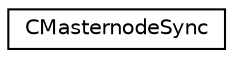 digraph "Graphical Class Hierarchy"
{
 // LATEX_PDF_SIZE
  edge [fontname="Helvetica",fontsize="10",labelfontname="Helvetica",labelfontsize="10"];
  node [fontname="Helvetica",fontsize="10",shape=record];
  rankdir="LR";
  Node0 [label="CMasternodeSync",height=0.2,width=0.4,color="black", fillcolor="white", style="filled",URL="$class_c_masternode_sync.html",tooltip=" "];
}
